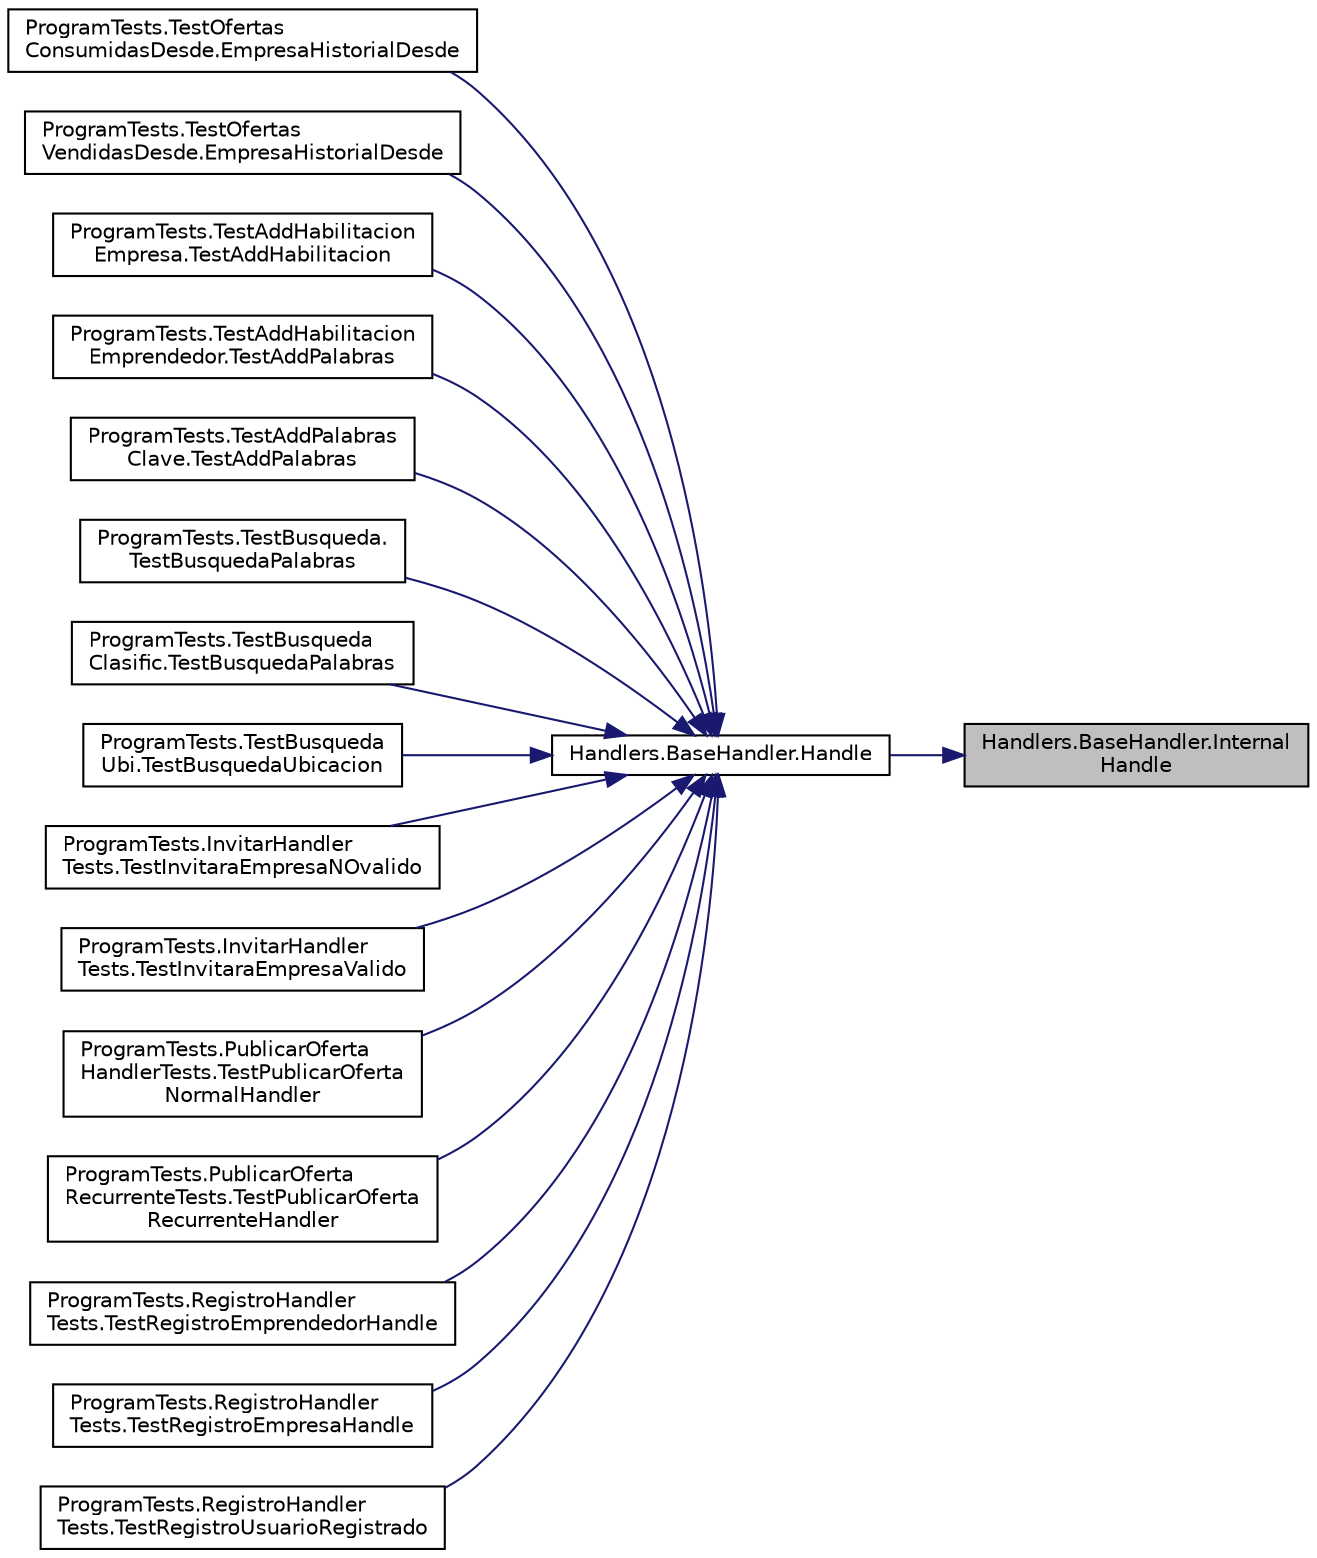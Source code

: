 digraph "Handlers.BaseHandler.InternalHandle"
{
 // INTERACTIVE_SVG=YES
 // LATEX_PDF_SIZE
  edge [fontname="Helvetica",fontsize="10",labelfontname="Helvetica",labelfontsize="10"];
  node [fontname="Helvetica",fontsize="10",shape=record];
  rankdir="RL";
  Node1 [label="Handlers.BaseHandler.Internal\lHandle",height=0.2,width=0.4,color="black", fillcolor="grey75", style="filled", fontcolor="black",tooltip="Este método debe ser sobreescrito por las clases sucesores. La clase sucesora procesa el mensaje y re..."];
  Node1 -> Node2 [dir="back",color="midnightblue",fontsize="10",style="solid",fontname="Helvetica"];
  Node2 [label="Handlers.BaseHandler.Handle",height=0.2,width=0.4,color="black", fillcolor="white", style="filled",URL="$classHandlers_1_1BaseHandler.html#af57875ebe4cc0deb8a06ae86cbb89817",tooltip="Procesa el mensaje o la pasa al siguiente \"handler\" si existe."];
  Node2 -> Node3 [dir="back",color="midnightblue",fontsize="10",style="solid",fontname="Helvetica"];
  Node3 [label="ProgramTests.TestOfertas\lConsumidasDesde.EmpresaHistorialDesde",height=0.2,width=0.4,color="black", fillcolor="white", style="filled",URL="$classProgramTests_1_1TestOfertasConsumidasDesde.html#acfa26f22a50b5238778a8aa997d4b8a9",tooltip="Test que simula una interaccion desde un usuario (Emprendedor) que consulta las ofertas compradas des..."];
  Node2 -> Node4 [dir="back",color="midnightblue",fontsize="10",style="solid",fontname="Helvetica"];
  Node4 [label="ProgramTests.TestOfertas\lVendidasDesde.EmpresaHistorialDesde",height=0.2,width=0.4,color="black", fillcolor="white", style="filled",URL="$classProgramTests_1_1TestOfertasVendidasDesde.html#aa324380eb38030006a5beb4d48c11f30",tooltip="Test que simula una interaccion desde un usuario (Empresa) que consulta las ofertas vendidas desde un..."];
  Node2 -> Node5 [dir="back",color="midnightblue",fontsize="10",style="solid",fontname="Helvetica"];
  Node5 [label="ProgramTests.TestAddHabilitacion\lEmpresa.TestAddHabilitacion",height=0.2,width=0.4,color="black", fillcolor="white", style="filled",URL="$classProgramTests_1_1TestAddHabilitacionEmpresa.html#a6e296af15792c4e8cf8318e9b7e87d3d",tooltip="Este test prueba la busqueda por palabras clave."];
  Node2 -> Node6 [dir="back",color="midnightblue",fontsize="10",style="solid",fontname="Helvetica"];
  Node6 [label="ProgramTests.TestAddHabilitacion\lEmprendedor.TestAddPalabras",height=0.2,width=0.4,color="black", fillcolor="white", style="filled",URL="$classProgramTests_1_1TestAddHabilitacionEmprendedor.html#ab56fdbea5f5d489acd9cb959cf151396",tooltip="Este test prueba la busqueda por palabras clave."];
  Node2 -> Node7 [dir="back",color="midnightblue",fontsize="10",style="solid",fontname="Helvetica"];
  Node7 [label="ProgramTests.TestAddPalabras\lClave.TestAddPalabras",height=0.2,width=0.4,color="black", fillcolor="white", style="filled",URL="$classProgramTests_1_1TestAddPalabrasClave.html#a284d21dddfe74a040c2e539065858903",tooltip="Este test prueba la busqueda por palabras clave."];
  Node2 -> Node8 [dir="back",color="midnightblue",fontsize="10",style="solid",fontname="Helvetica"];
  Node8 [label="ProgramTests.TestBusqueda.\lTestBusquedaPalabras",height=0.2,width=0.4,color="black", fillcolor="white", style="filled",URL="$classProgramTests_1_1TestBusqueda.html#aabc32f0e476b686818e70f9e1c4554f7",tooltip="Este test prueba la busqueda por palabras clave."];
  Node2 -> Node9 [dir="back",color="midnightblue",fontsize="10",style="solid",fontname="Helvetica"];
  Node9 [label="ProgramTests.TestBusqueda\lClasific.TestBusquedaPalabras",height=0.2,width=0.4,color="black", fillcolor="white", style="filled",URL="$classProgramTests_1_1TestBusquedaClasific.html#ad03581cb5df9b72041318cb865b1d46e",tooltip="Este test prueba la busqueda por clasificación de los materiales."];
  Node2 -> Node10 [dir="back",color="midnightblue",fontsize="10",style="solid",fontname="Helvetica"];
  Node10 [label="ProgramTests.TestBusqueda\lUbi.TestBusquedaUbicacion",height=0.2,width=0.4,color="black", fillcolor="white", style="filled",URL="$classProgramTests_1_1TestBusquedaUbi.html#a8f0af28e394f300267c807c22c335177",tooltip="Este test prueba la busqueda por ubicación."];
  Node2 -> Node11 [dir="back",color="midnightblue",fontsize="10",style="solid",fontname="Helvetica"];
  Node11 [label="ProgramTests.InvitarHandler\lTests.TestInvitaraEmpresaNOvalido",height=0.2,width=0.4,color="black", fillcolor="white", style="filled",URL="$classProgramTests_1_1InvitarHandlerTests.html#ae5f2669fd865bdf87684bd403dd96a4a",tooltip="Este test prueba como se procesa el mensaje cuando el usuario no es administrador."];
  Node2 -> Node12 [dir="back",color="midnightblue",fontsize="10",style="solid",fontname="Helvetica"];
  Node12 [label="ProgramTests.InvitarHandler\lTests.TestInvitaraEmpresaValido",height=0.2,width=0.4,color="black", fillcolor="white", style="filled",URL="$classProgramTests_1_1InvitarHandlerTests.html#a4bc05b21daeffe2d3c4e917cd7a8dec8",tooltip="Este test prueba como se procesa el mensaje cuando el usuario es administrador."];
  Node2 -> Node13 [dir="back",color="midnightblue",fontsize="10",style="solid",fontname="Helvetica"];
  Node13 [label="ProgramTests.PublicarOferta\lHandlerTests.TestPublicarOferta\lNormalHandler",height=0.2,width=0.4,color="black", fillcolor="white", style="filled",URL="$classProgramTests_1_1PublicarOfertaHandlerTests.html#a229cb30cb92ed5711a528e41e2db6f26",tooltip="Este test prueba como se procesan los mensajes involucrados en la creacion de una oferta única."];
  Node2 -> Node14 [dir="back",color="midnightblue",fontsize="10",style="solid",fontname="Helvetica"];
  Node14 [label="ProgramTests.PublicarOferta\lRecurrenteTests.TestPublicarOferta\lRecurrenteHandler",height=0.2,width=0.4,color="black", fillcolor="white", style="filled",URL="$classProgramTests_1_1PublicarOfertaRecurrenteTests.html#ad2de74bb339faa86bcee4e60dc5e6f8e",tooltip="Este test prueba como se procesan los mensajes involucrados en la creacion de una oferta recurrente."];
  Node2 -> Node15 [dir="back",color="midnightblue",fontsize="10",style="solid",fontname="Helvetica"];
  Node15 [label="ProgramTests.RegistroHandler\lTests.TestRegistroEmprendedorHandle",height=0.2,width=0.4,color="black", fillcolor="white", style="filled",URL="$classProgramTests_1_1RegistroHandlerTests.html#a9961b66d0b2814d2efd45d5d4a96fc99",tooltip="Este test prueba como se procesan los mensajes para el registro de un emprendedor (usuario con una ID..."];
  Node2 -> Node16 [dir="back",color="midnightblue",fontsize="10",style="solid",fontname="Helvetica"];
  Node16 [label="ProgramTests.RegistroHandler\lTests.TestRegistroEmpresaHandle",height=0.2,width=0.4,color="black", fillcolor="white", style="filled",URL="$classProgramTests_1_1RegistroHandlerTests.html#a2333bb7359dca3df8d8103ced361235f",tooltip="Este test prueba como se procesan los mensajes para realizar el registro de una Empresa (usuario con ..."];
  Node2 -> Node17 [dir="back",color="midnightblue",fontsize="10",style="solid",fontname="Helvetica"];
  Node17 [label="ProgramTests.RegistroHandler\lTests.TestRegistroUsuarioRegistrado",height=0.2,width=0.4,color="black", fillcolor="white", style="filled",URL="$classProgramTests_1_1RegistroHandlerTests.html#a730bd39d74abacdb7d9eb1377899d0d4",tooltip="Este test representa lo que sucede cuando el usuario intenta registrarse otra vez."];
}
